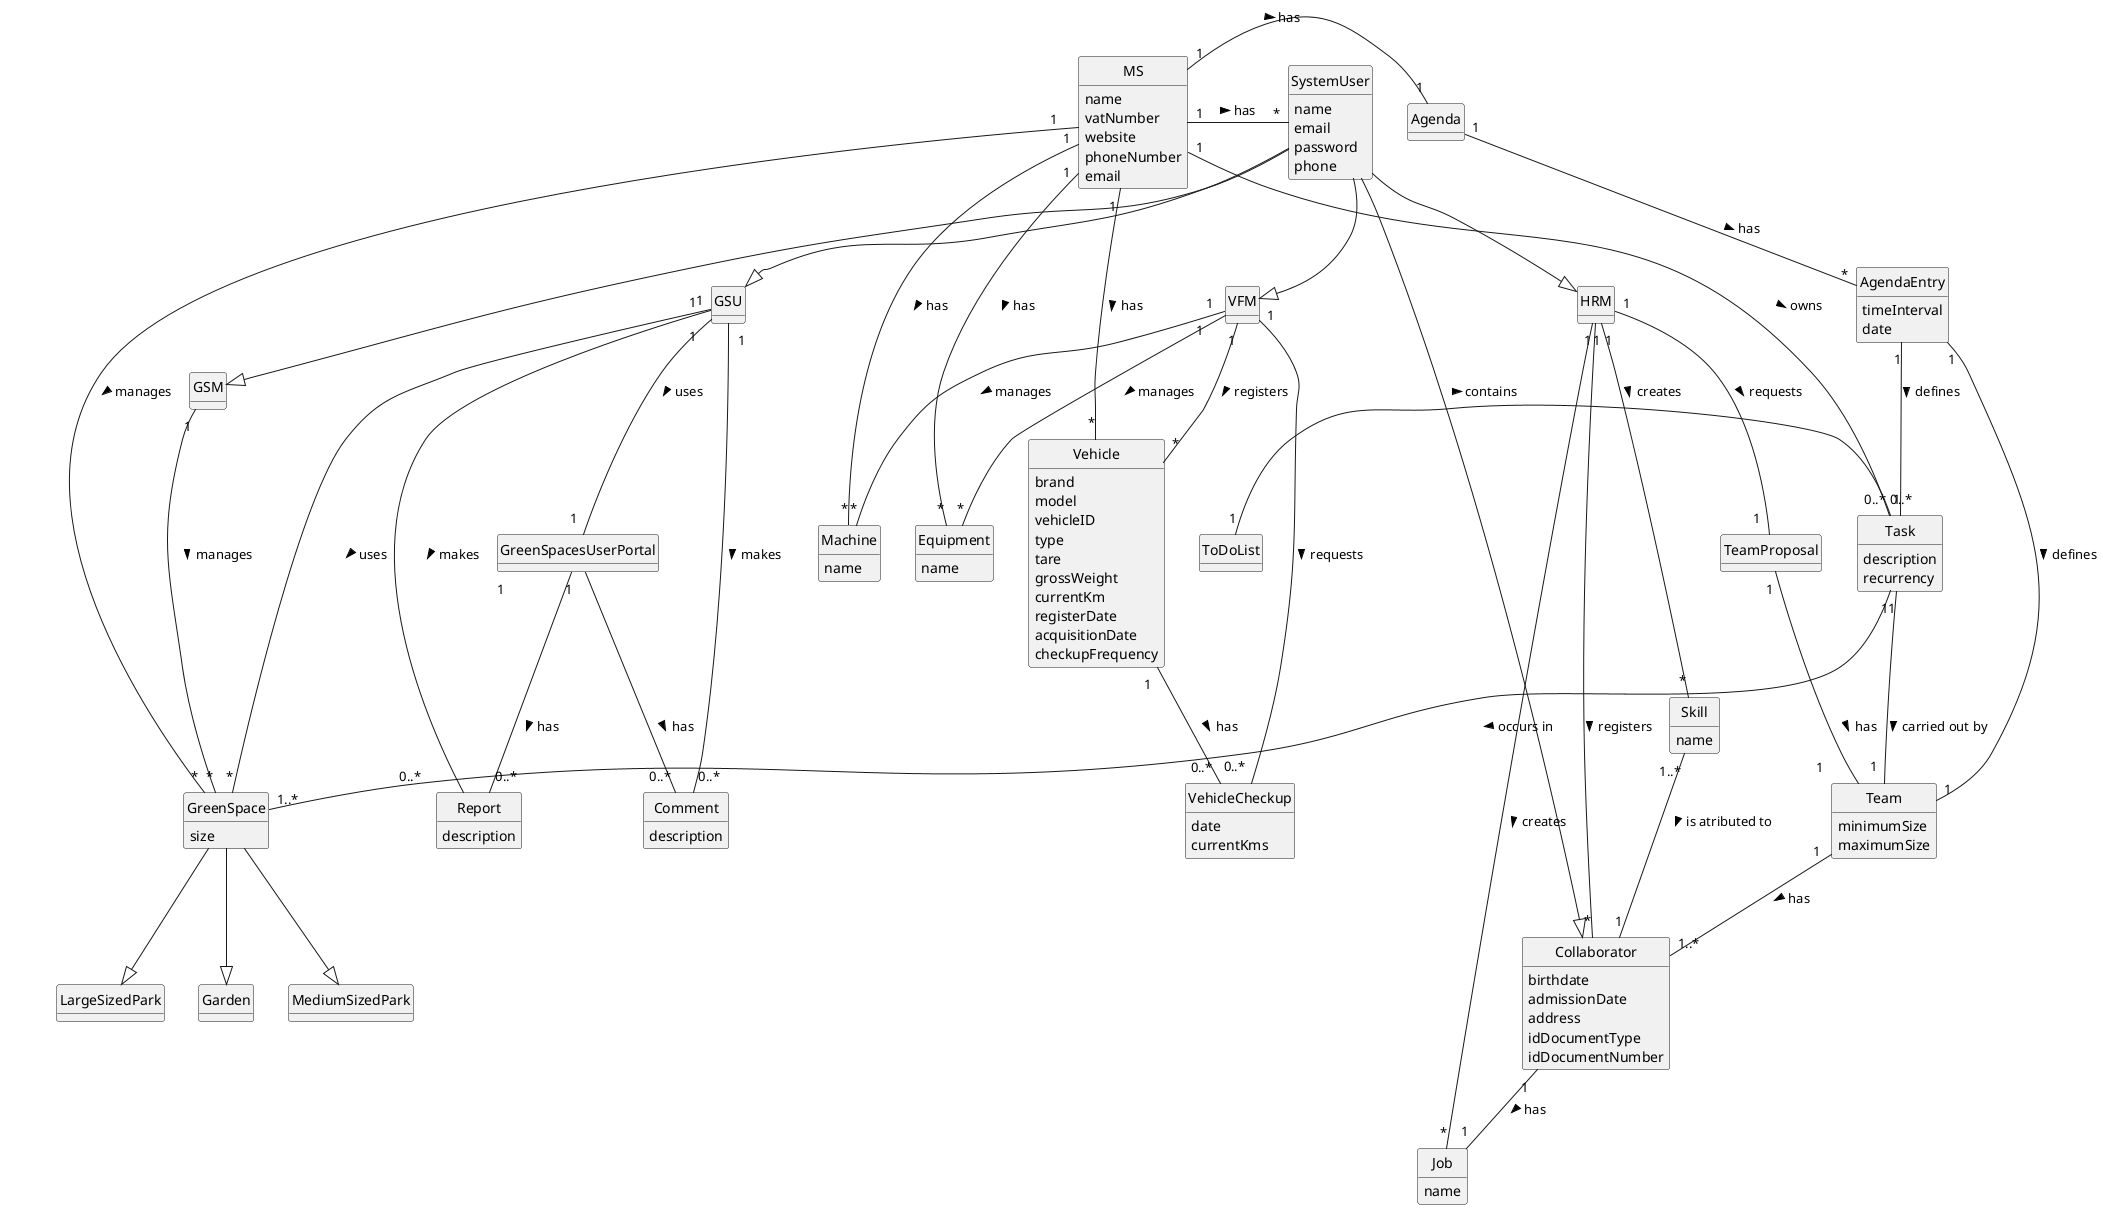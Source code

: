 @startuml
skinparam monochrome true
skinparam packageStyle rectangle
skinparam shadowing false
'skinparam linetype ortho
'left to right direction
skinparam classAttributeIconSize 0
hide circle
hide methods



class MS {
    name
    vatNumber
    website
    phoneNumber
    email

}

class GreenSpace {
    size
}

class Garden
class MediumSizedPark
class LargeSizedPark

class SystemUser {
    name
    email
    password
    phone

}
class HRM {
}
class VFM {
}
class Collaborator {
    birthdate
    admissionDate
    address
    idDocumentType
    idDocumentNumber
}
class GSM {
}
class GSU {
}

class TeamProposal {
}

class Team {
minimumSize
maximumSize
}

class Skill {
    name
}

class Job {
    name
}

class Task {
    description
    recurrency
}

class VehicleCheckup {
    date
    currentKms
}

class Vehicle {
   brand
   model
   vehicleID
   type
   tare
   grossWeight
   currentKm
   registerDate
   acquisitionDate
   checkupFrequency
}

class Machine {
    name
}

class Equipment {
    name
}

class Agenda {
}

class AgendaEntry {
    timeInterval
    date
}

class GreenSpacesUserPortal{
}

class Comment{
    description
}
class Report{
    description
}



class ToDoList{

}


SystemUser --|> HRM
SystemUser --|> VFM
SystemUser --|> Collaborator
SystemUser --|> GSM
SystemUser --|> GSU

GreenSpace --|> Garden
GreenSpace --|> MediumSizedPark
GreenSpace --|> LargeSizedPark

Task "1" -- "1..*" GreenSpace : occurs in >

Agenda "1" -- "*" AgendaEntry : has >
AgendaEntry "1" -- "1" Task : defines >
AgendaEntry "1" -- "1" Team : defines >

VFM " 1" -- "*" Vehicle : registers >

VFM "  1 " -- "*" Machine : manages >
VFM "  1    " -- "*" Equipment : manages >
Vehicle "1   " -- "0..* " VehicleCheckup : has >
VFM "1 " -- "0..*  " VehicleCheckup : requests >
GSU"  1  " -- "0..*          " Report: makes >
GSU"  1  " -- "0..*" Comment: makes >
GSU"  1  " -- "1  " GreenSpacesUserPortal:  uses >
GreenSpacesUserPortal "1                 " -- "0..*   " Report : has >
GreenSpacesUserPortal "1    " -- "0..*" Comment : has >

MS "1" - "*" SystemUser : has >
MS "1  " - "0..*" Task: owns >
MS "1" - "*" Machine : has >
MS "1 " - "*" Vehicle : has >
MS "1" - "*" Equipment : has >

Task "1" - "1  " Team:   carried out by   >
ToDoList "1" - "0..*" Task: contains >

HRM "1 " -- "*" Collaborator : registers >
HRM "1 " -- "*" Job : creates >
HRM "1 " -- "*" Skill : creates >
HRM "1" -- "1  " TeamProposal : requests >
TeamProposal "1 " --"1        " Team: has >
Team "1 " -- "1..*  " Collaborator: has >
Skill "1..*" - "1" Collaborator: is atributed to >
Collaborator "1 " -- "1 " Job : has >
MS "1" - "1" Agenda : has >
MS "1    " - "*" GreenSpace: manages >
GSU"1" - "*" GreenSpace: uses >
GSM "1" - "*" GreenSpace: manages >

@enduml